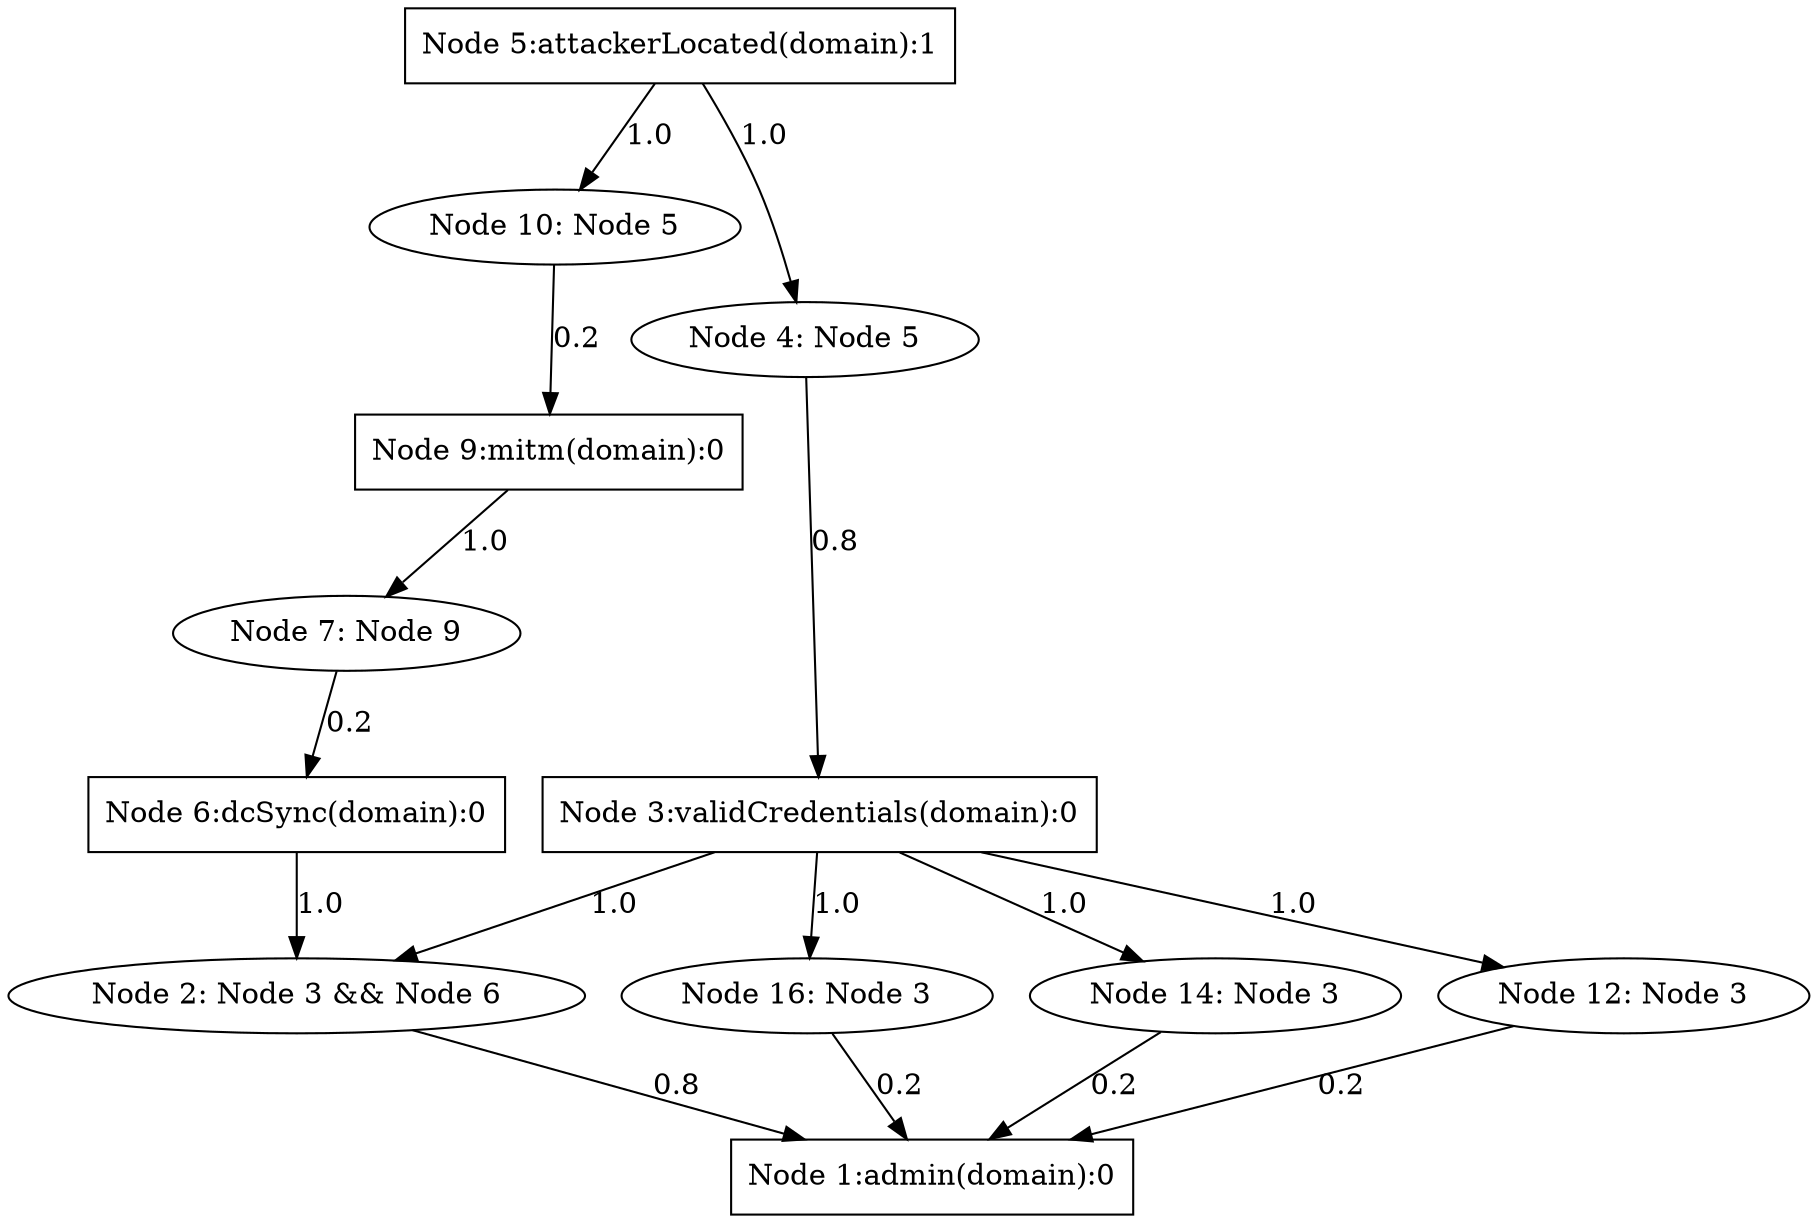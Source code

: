 strict digraph G {
  1 [ label="Node 16: Node 3" shape="ellipse" nodeType="AND" probArray="1.0" ];
  2 [ label="Node 14: Node 3" shape="ellipse" nodeType="AND" probArray="1.0" ];
  3 [ label="Node 12: Node 3" shape="ellipse" nodeType="AND" probArray="1.0" ];
  4 [ label="Node 10: Node 5" shape="ellipse" nodeType="AND" probArray="1.0" ];
  5 [ label="Node 9:mitm(domain):0" shape="box" nodeType="OR" probArray="0.2" ];
  6 [ label="Node 7: Node 9" shape="ellipse" nodeType="AND" probArray="1.0" ];
  7 [ label="Node 6:dcSync(domain):0" shape="box" nodeType="OR" probArray="0.2" ];
  8 [ label="Node 5:attackerLocated(domain):1" shape="box" nodeType="AND" probArray="1.0" ];
  9 [ label="Node 4: Node 5" shape="ellipse" nodeType="AND" probArray="1.0" ];
  10 [ label="Node 3:validCredentials(domain):0" shape="box" nodeType="OR" probArray="0.8" ];
  11 [ label="Node 2: Node 3 && Node 6" shape="ellipse" nodeType="AND" probArray="1.0 1.0" ];
  12 [ label="Node 1:admin(domain):0" shape="box" nodeType="OR" probArray="0.8 0.2 0.2 0.2" ];
  11 -> 12 [ label="0.8" color="black" ];
  10 -> 11 [ label="1.0" color="black" ];
  10 -> 3 [ label="1.0" color="black" ];
  10 -> 2 [ label="1.0" color="black" ];
  10 -> 1 [ label="1.0" color="black" ];
  9 -> 10 [ label="0.8" color="black" ];
  8 -> 9 [ label="1.0" color="black" ];
  8 -> 4 [ label="1.0" color="black" ];
  7 -> 11 [ label="1.0" color="black" ];
  6 -> 7 [ label="0.2" color="black" ];
  5 -> 6 [ label="1.0" color="black" ];
  4 -> 5 [ label="0.2" color="black" ];
  3 -> 12 [ label="0.2" color="black" ];
  2 -> 12 [ label="0.2" color="black" ];
  1 -> 12 [ label="0.2" color="black" ];
}

